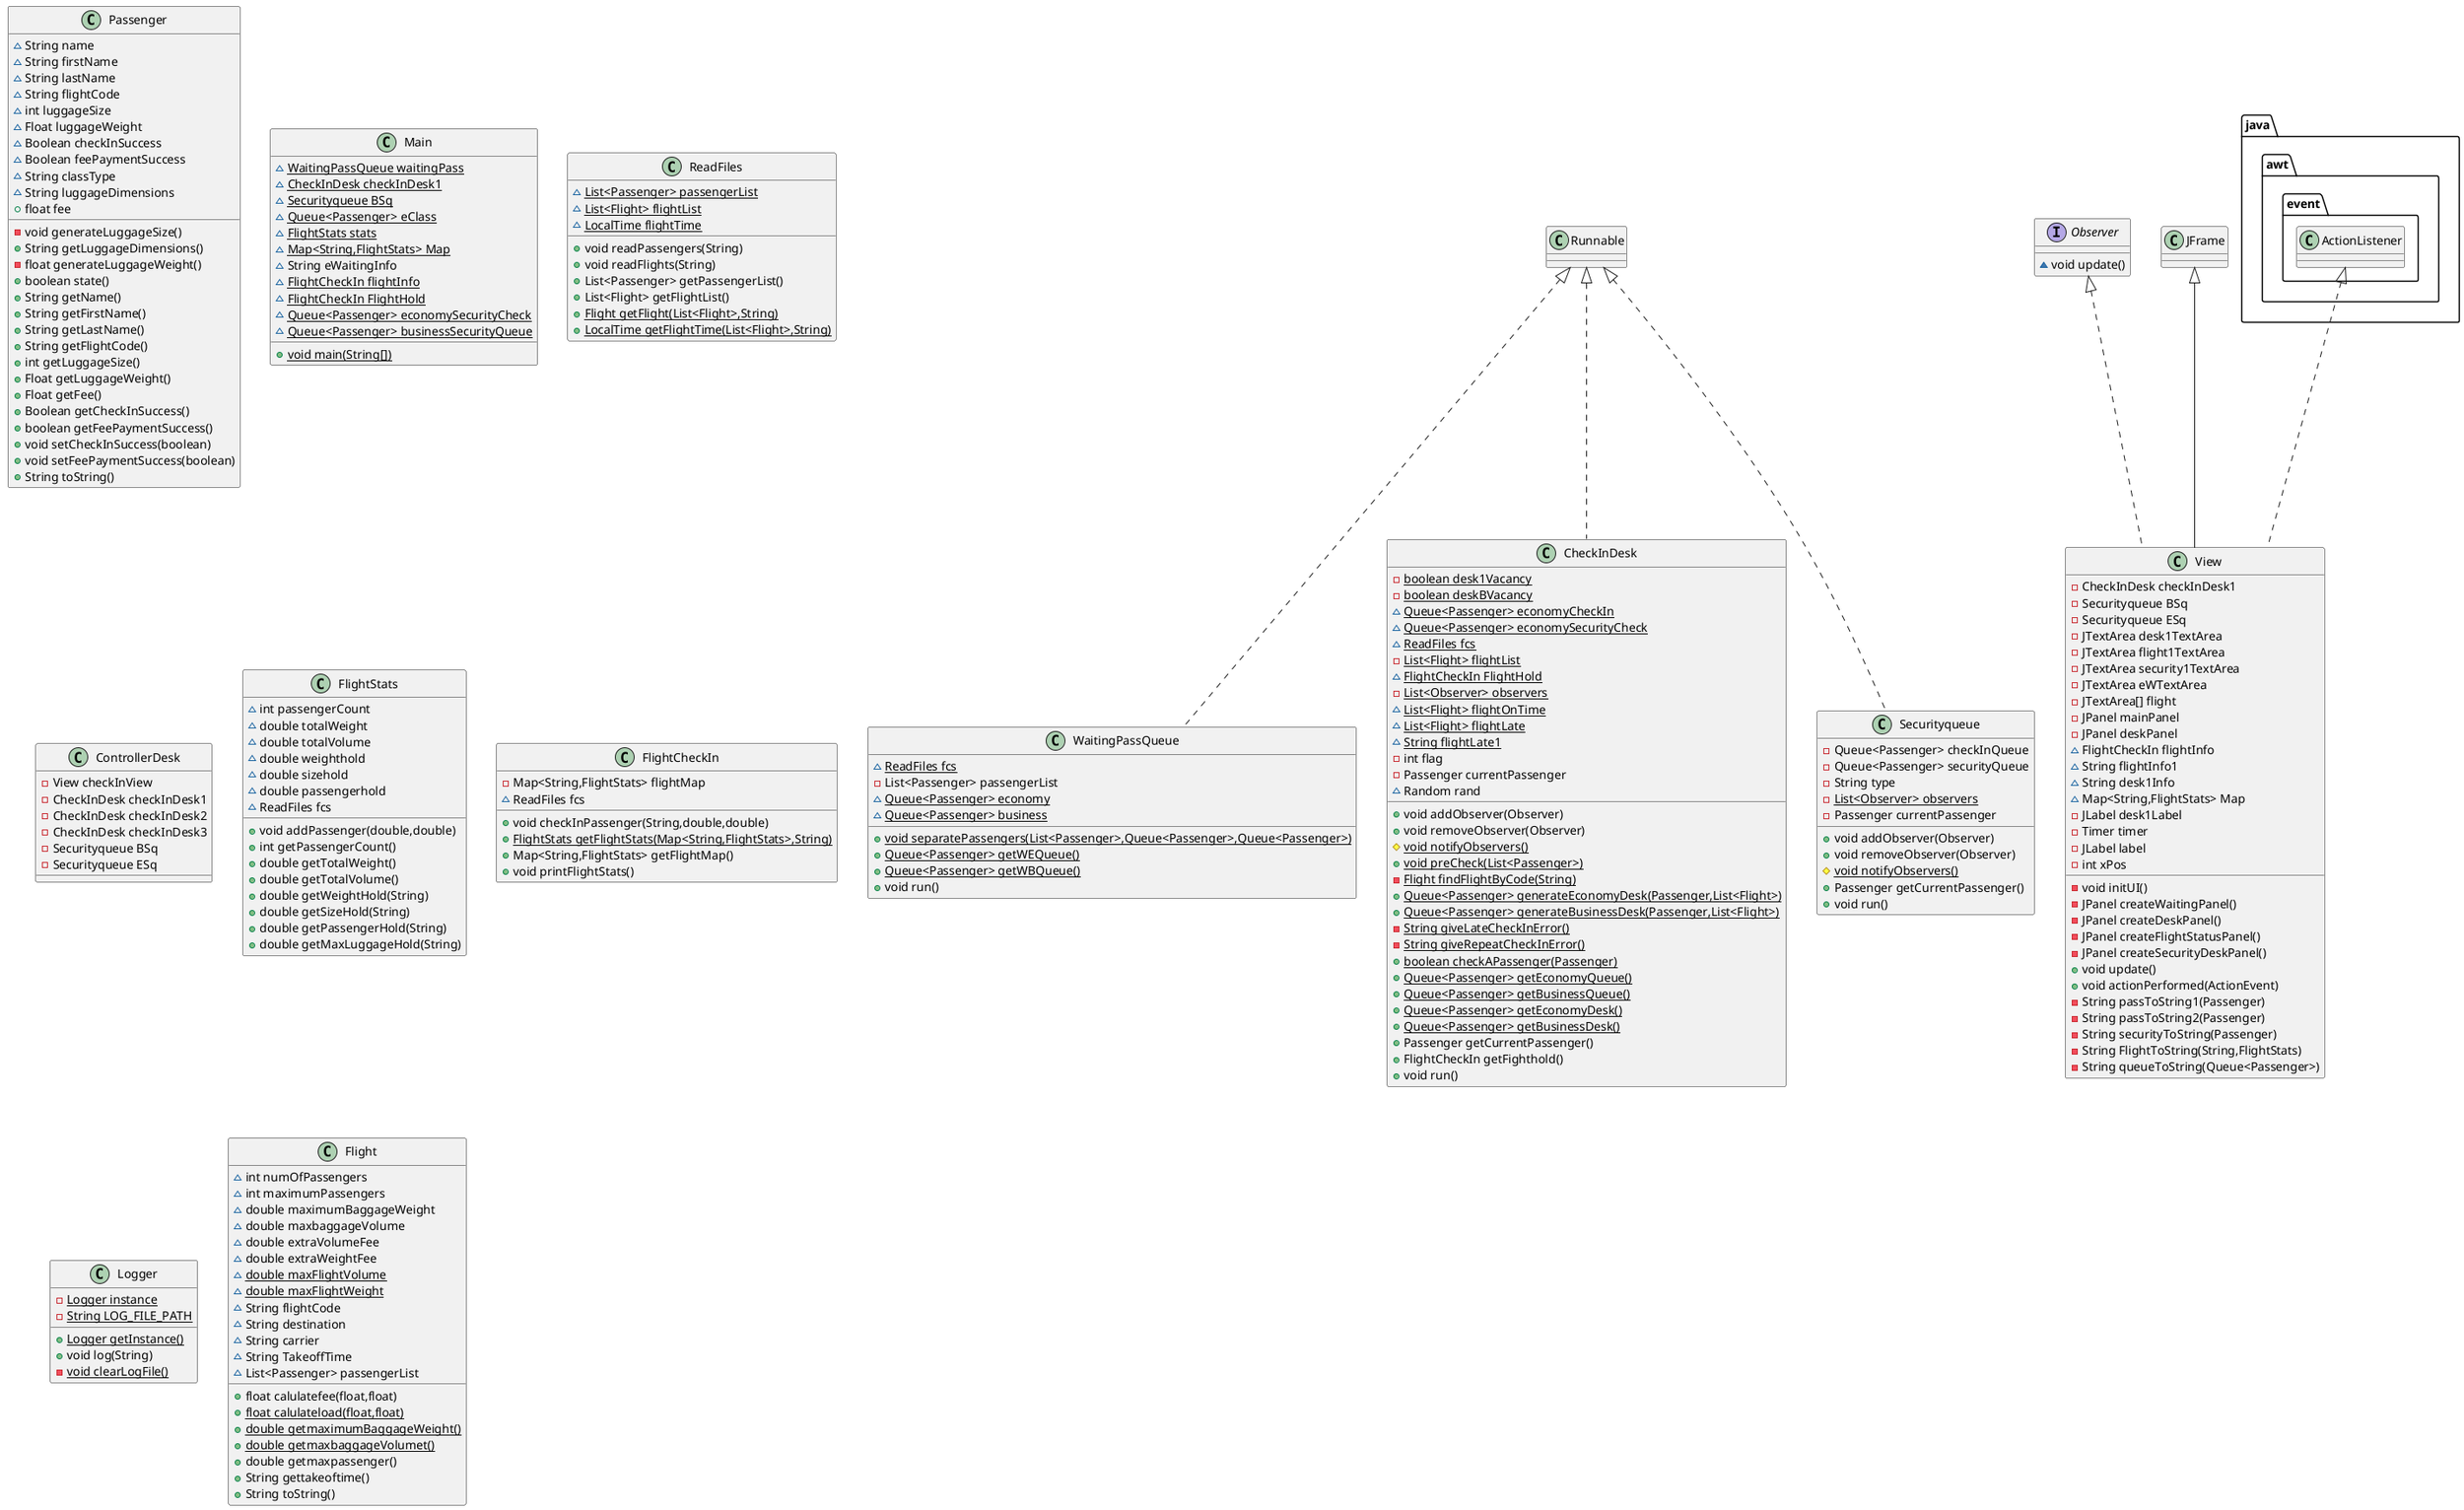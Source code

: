 @startuml
class WaitingPassQueue {
~ {static} ReadFiles fcs
- List<Passenger> passengerList
~ {static} Queue<Passenger> economy
~ {static} Queue<Passenger> business
+ {static} void separatePassengers(List<Passenger>,Queue<Passenger>,Queue<Passenger>)
+ {static} Queue<Passenger> getWEQueue()
+ {static} Queue<Passenger> getWBQueue()
+ void run()
}


class Passenger {
~ String name
~ String firstName
~ String lastName
~ String flightCode
~ int luggageSize
~ Float luggageWeight
~ Boolean checkInSuccess
~ Boolean feePaymentSuccess
~ String classType
~ String luggageDimensions
+ float fee
- void generateLuggageSize()
+ String getLuggageDimensions()
- float generateLuggageWeight()
+ boolean state()
+ String getName()
+ String getFirstName()
+ String getLastName()
+ String getFlightCode()
+ int getLuggageSize()
+ Float getLuggageWeight()
+ Float getFee()
+ Boolean getCheckInSuccess()
+ boolean getFeePaymentSuccess()
+ void setCheckInSuccess(boolean)
+ void setFeePaymentSuccess(boolean)
+ String toString()
}


class Main {
~ {static} WaitingPassQueue waitingPass
~ {static} CheckInDesk checkInDesk1
~ {static} Securityqueue BSq
~ {static} Queue<Passenger> eClass
~ {static} FlightStats stats
~ {static} Map<String,FlightStats> Map
~ String eWaitingInfo
~ {static} FlightCheckIn flightInfo
~ {static} FlightCheckIn FlightHold
~ {static} Queue<Passenger> economySecurityCheck
~ {static} Queue<Passenger> businessSecurityQueue
+ {static} void main(String[])
}


interface Observer {
~ void update()
}

class ReadFiles {
~ {static} List<Passenger> passengerList
~ {static} List<Flight> flightList
~ {static} LocalTime flightTime
+ void readPassengers(String)
+ void readFlights(String)
+ List<Passenger> getPassengerList()
+ List<Flight> getFlightList()
+ {static} Flight getFlight(List<Flight>,String)
+ {static} LocalTime getFlightTime(List<Flight>,String)
}


class ControllerDesk {
- View checkInView
- CheckInDesk checkInDesk1
- CheckInDesk checkInDesk2
- CheckInDesk checkInDesk3
- Securityqueue BSq
- Securityqueue ESq
}

class FlightStats {
~ int passengerCount
~ double totalWeight
~ double totalVolume
~ double weighthold
~ double sizehold
~ double passengerhold
~ ReadFiles fcs
+ void addPassenger(double,double)
+ int getPassengerCount()
+ double getTotalWeight()
+ double getTotalVolume()
+ double getWeightHold(String)
+ double getSizeHold(String)
+ double getPassengerHold(String)
+ double getMaxLuggageHold(String)
}


class FlightCheckIn {
- Map<String,FlightStats> flightMap
~ ReadFiles fcs
+ void checkInPassenger(String,double,double)
+ {static} FlightStats getFlightStats(Map<String,FlightStats>,String)
+ Map<String,FlightStats> getFlightMap()
+ void printFlightStats()
}


class CheckInDesk {
- {static} boolean desk1Vacancy
- {static} boolean deskBVacancy
~ {static} Queue<Passenger> economyCheckIn
~ {static} Queue<Passenger> economySecurityCheck
~ {static} ReadFiles fcs
- {static} List<Flight> flightList
~ {static} FlightCheckIn FlightHold
- {static} List<Observer> observers
~ {static} List<Flight> flightOnTime
~ {static} List<Flight> flightLate
~ {static} String flightLate1
- int flag
- Passenger currentPassenger
~ Random rand
+ void addObserver(Observer)
+ void removeObserver(Observer)
# {static} void notifyObservers()
+ {static} void preCheck(List<Passenger>)
- {static} Flight findFlightByCode(String)
+ {static} Queue<Passenger> generateEconomyDesk(Passenger,List<Flight>)
+ {static} Queue<Passenger> generateBusinessDesk(Passenger,List<Flight>)
- {static} String giveLateCheckInError()
- {static} String giveRepeatCheckInError()
+ {static} boolean checkAPassenger(Passenger)
+ {static} Queue<Passenger> getEconomyQueue()
+ {static} Queue<Passenger> getBusinessQueue()
+ {static} Queue<Passenger> getEconomyDesk()
+ {static} Queue<Passenger> getBusinessDesk()
+ Passenger getCurrentPassenger()
+ FlightCheckIn getFighthold()
+ void run()
}


class Logger {
- {static} Logger instance
- {static} String LOG_FILE_PATH
+ {static} Logger getInstance()
+ void log(String)
- {static} void clearLogFile()
}


class Flight {
~ int numOfPassengers
~ int maximumPassengers
~ double maximumBaggageWeight
~ double maxbaggageVolume
~ double extraVolumeFee
~ double extraWeightFee
~ {static} double maxFlightVolume
~ {static} double maxFlightWeight
~ String flightCode
~ String destination
~ String carrier
~ String TakeoffTime
~ List<Passenger> passengerList
+ float calulatefee(float,float)
+ {static} float calulateload(float,float)
+ {static} double getmaximumBaggageWeight()
+ {static} double getmaxbaggageVolumet()
+ double getmaxpassenger()
+ String gettakeoftime()
+ String toString()
}


class View {
- CheckInDesk checkInDesk1
- Securityqueue BSq
- Securityqueue ESq
- JTextArea desk1TextArea
- JTextArea flight1TextArea
- JTextArea security1TextArea
- JTextArea eWTextArea
- JTextArea[] flight
- JPanel mainPanel
- JPanel deskPanel
~ FlightCheckIn flightInfo
~ String flightInfo1
~ String desk1Info
~ Map<String,FlightStats> Map
- JLabel desk1Label
- Timer timer
- JLabel label
- int xPos
- void initUI()
- JPanel createWaitingPanel()
- JPanel createDeskPanel()
- JPanel createFlightStatusPanel()
- JPanel createSecurityDeskPanel()
+ void update()
+ void actionPerformed(ActionEvent)
- String passToString1(Passenger)
- String passToString2(Passenger)
- String securityToString(Passenger)
- String FlightToString(String,FlightStats)
- String queueToString(Queue<Passenger>)
}


class Securityqueue {
- Queue<Passenger> checkInQueue
- Queue<Passenger> securityQueue
- String type
- {static} List<Observer> observers
- Passenger currentPassenger
+ void addObserver(Observer)
+ void removeObserver(Observer)
# {static} void notifyObservers()
+ Passenger getCurrentPassenger()
+ void run()
}




Runnable <|.. WaitingPassQueue
Runnable <|.. CheckInDesk
Observer <|.. View
java.awt.event.ActionListener <|.. View
JFrame <|-- View
Runnable <|.. Securityqueue
@enduml